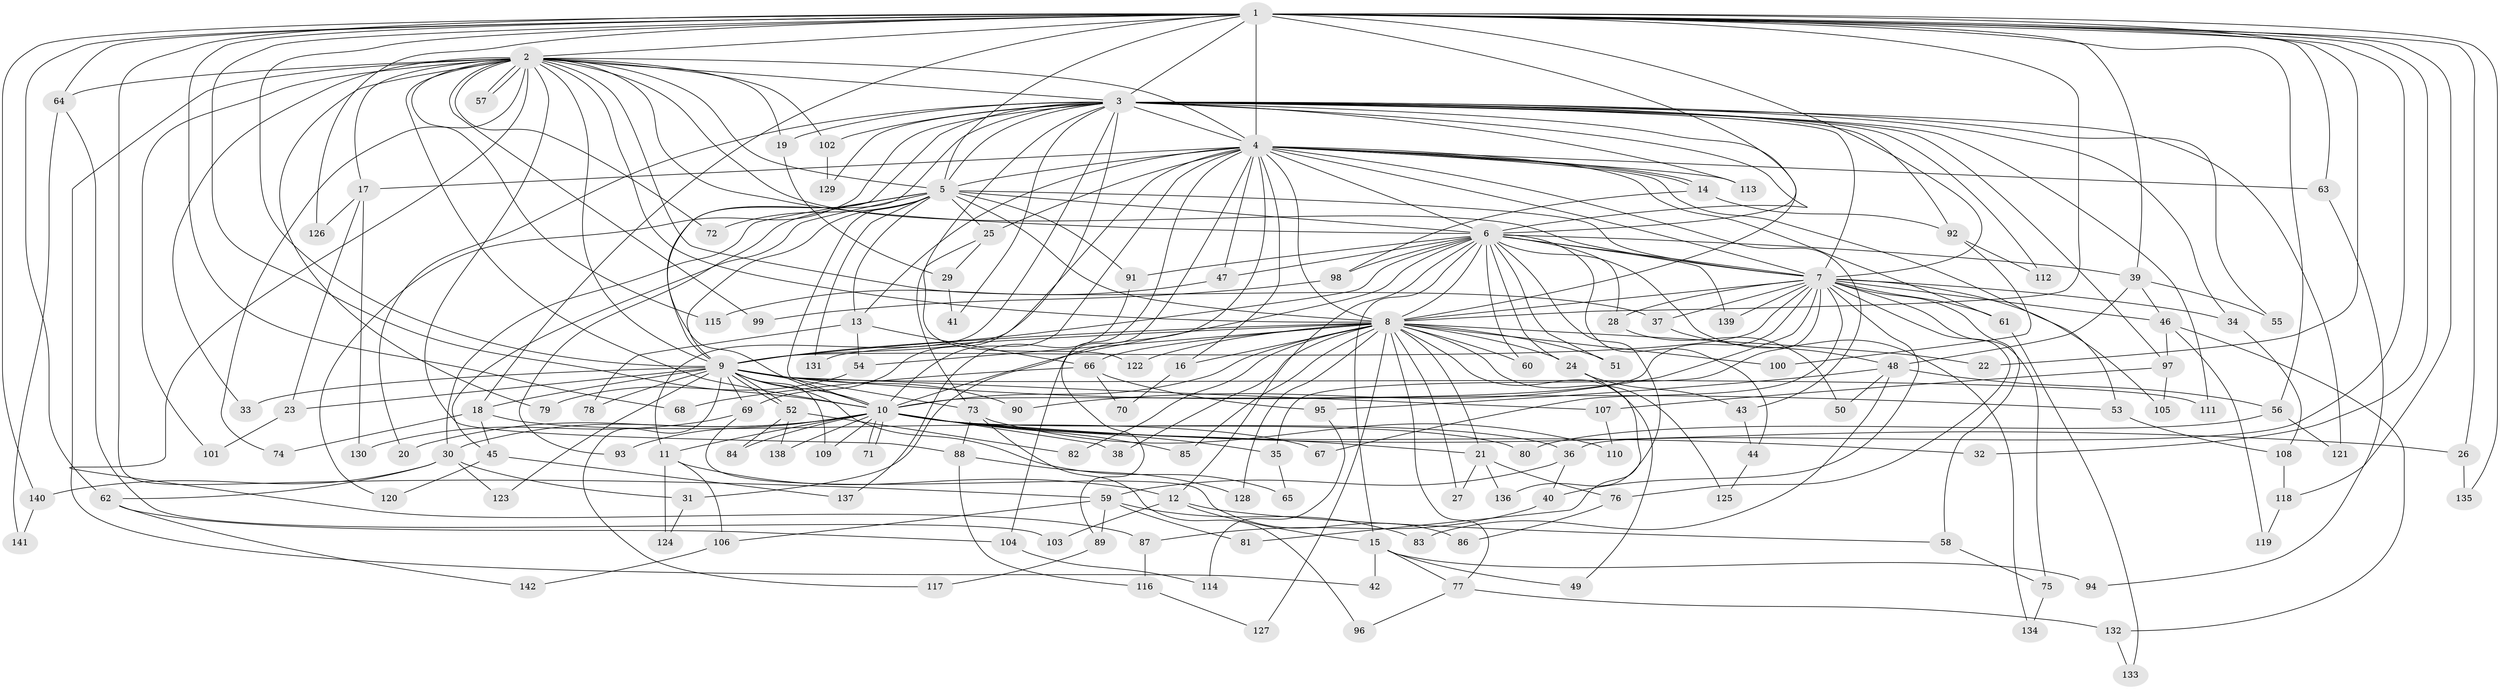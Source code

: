 // Generated by graph-tools (version 1.1) at 2025/49/03/09/25 03:49:34]
// undirected, 142 vertices, 309 edges
graph export_dot {
graph [start="1"]
  node [color=gray90,style=filled];
  1;
  2;
  3;
  4;
  5;
  6;
  7;
  8;
  9;
  10;
  11;
  12;
  13;
  14;
  15;
  16;
  17;
  18;
  19;
  20;
  21;
  22;
  23;
  24;
  25;
  26;
  27;
  28;
  29;
  30;
  31;
  32;
  33;
  34;
  35;
  36;
  37;
  38;
  39;
  40;
  41;
  42;
  43;
  44;
  45;
  46;
  47;
  48;
  49;
  50;
  51;
  52;
  53;
  54;
  55;
  56;
  57;
  58;
  59;
  60;
  61;
  62;
  63;
  64;
  65;
  66;
  67;
  68;
  69;
  70;
  71;
  72;
  73;
  74;
  75;
  76;
  77;
  78;
  79;
  80;
  81;
  82;
  83;
  84;
  85;
  86;
  87;
  88;
  89;
  90;
  91;
  92;
  93;
  94;
  95;
  96;
  97;
  98;
  99;
  100;
  101;
  102;
  103;
  104;
  105;
  106;
  107;
  108;
  109;
  110;
  111;
  112;
  113;
  114;
  115;
  116;
  117;
  118;
  119;
  120;
  121;
  122;
  123;
  124;
  125;
  126;
  127;
  128;
  129;
  130;
  131;
  132;
  133;
  134;
  135;
  136;
  137;
  138;
  139;
  140;
  141;
  142;
  1 -- 2;
  1 -- 3;
  1 -- 4;
  1 -- 5;
  1 -- 6;
  1 -- 7;
  1 -- 8;
  1 -- 9;
  1 -- 10;
  1 -- 18;
  1 -- 22;
  1 -- 26;
  1 -- 32;
  1 -- 36;
  1 -- 39;
  1 -- 56;
  1 -- 59;
  1 -- 62;
  1 -- 63;
  1 -- 64;
  1 -- 68;
  1 -- 118;
  1 -- 126;
  1 -- 135;
  1 -- 140;
  2 -- 3;
  2 -- 4;
  2 -- 5;
  2 -- 6;
  2 -- 7;
  2 -- 8;
  2 -- 9;
  2 -- 10;
  2 -- 17;
  2 -- 19;
  2 -- 33;
  2 -- 37;
  2 -- 42;
  2 -- 57;
  2 -- 57;
  2 -- 64;
  2 -- 72;
  2 -- 74;
  2 -- 79;
  2 -- 87;
  2 -- 88;
  2 -- 99;
  2 -- 101;
  2 -- 102;
  2 -- 115;
  3 -- 4;
  3 -- 5;
  3 -- 6;
  3 -- 7;
  3 -- 8;
  3 -- 9;
  3 -- 10;
  3 -- 11;
  3 -- 19;
  3 -- 20;
  3 -- 34;
  3 -- 41;
  3 -- 55;
  3 -- 69;
  3 -- 92;
  3 -- 97;
  3 -- 102;
  3 -- 111;
  3 -- 112;
  3 -- 113;
  3 -- 120;
  3 -- 121;
  3 -- 122;
  3 -- 129;
  4 -- 5;
  4 -- 6;
  4 -- 7;
  4 -- 8;
  4 -- 9;
  4 -- 10;
  4 -- 13;
  4 -- 14;
  4 -- 14;
  4 -- 16;
  4 -- 17;
  4 -- 25;
  4 -- 31;
  4 -- 43;
  4 -- 47;
  4 -- 53;
  4 -- 61;
  4 -- 63;
  4 -- 89;
  4 -- 104;
  4 -- 113;
  5 -- 6;
  5 -- 7;
  5 -- 8;
  5 -- 9;
  5 -- 10;
  5 -- 13;
  5 -- 25;
  5 -- 30;
  5 -- 45;
  5 -- 72;
  5 -- 91;
  5 -- 93;
  5 -- 131;
  6 -- 7;
  6 -- 8;
  6 -- 9;
  6 -- 10;
  6 -- 12;
  6 -- 15;
  6 -- 24;
  6 -- 28;
  6 -- 39;
  6 -- 44;
  6 -- 47;
  6 -- 51;
  6 -- 60;
  6 -- 91;
  6 -- 98;
  6 -- 134;
  6 -- 136;
  6 -- 139;
  7 -- 8;
  7 -- 9;
  7 -- 10;
  7 -- 28;
  7 -- 34;
  7 -- 35;
  7 -- 37;
  7 -- 40;
  7 -- 46;
  7 -- 58;
  7 -- 61;
  7 -- 67;
  7 -- 75;
  7 -- 76;
  7 -- 90;
  7 -- 105;
  7 -- 139;
  8 -- 9;
  8 -- 10;
  8 -- 16;
  8 -- 21;
  8 -- 22;
  8 -- 24;
  8 -- 27;
  8 -- 38;
  8 -- 49;
  8 -- 51;
  8 -- 54;
  8 -- 60;
  8 -- 66;
  8 -- 77;
  8 -- 82;
  8 -- 85;
  8 -- 100;
  8 -- 122;
  8 -- 125;
  8 -- 127;
  8 -- 128;
  8 -- 131;
  9 -- 10;
  9 -- 18;
  9 -- 23;
  9 -- 33;
  9 -- 52;
  9 -- 52;
  9 -- 53;
  9 -- 65;
  9 -- 69;
  9 -- 73;
  9 -- 78;
  9 -- 90;
  9 -- 107;
  9 -- 109;
  9 -- 111;
  9 -- 117;
  9 -- 123;
  10 -- 11;
  10 -- 20;
  10 -- 21;
  10 -- 26;
  10 -- 30;
  10 -- 32;
  10 -- 35;
  10 -- 36;
  10 -- 38;
  10 -- 71;
  10 -- 71;
  10 -- 80;
  10 -- 84;
  10 -- 85;
  10 -- 93;
  10 -- 109;
  10 -- 138;
  11 -- 12;
  11 -- 106;
  11 -- 124;
  12 -- 15;
  12 -- 58;
  12 -- 103;
  13 -- 54;
  13 -- 66;
  13 -- 78;
  14 -- 92;
  14 -- 98;
  15 -- 42;
  15 -- 49;
  15 -- 77;
  15 -- 94;
  16 -- 70;
  17 -- 23;
  17 -- 126;
  17 -- 130;
  18 -- 45;
  18 -- 67;
  18 -- 74;
  19 -- 29;
  21 -- 27;
  21 -- 76;
  21 -- 136;
  23 -- 101;
  24 -- 43;
  24 -- 81;
  25 -- 29;
  25 -- 73;
  26 -- 135;
  28 -- 50;
  29 -- 41;
  30 -- 31;
  30 -- 62;
  30 -- 123;
  30 -- 140;
  31 -- 124;
  34 -- 108;
  35 -- 65;
  36 -- 40;
  36 -- 59;
  37 -- 48;
  39 -- 46;
  39 -- 48;
  39 -- 55;
  40 -- 87;
  43 -- 44;
  44 -- 125;
  45 -- 120;
  45 -- 137;
  46 -- 97;
  46 -- 119;
  46 -- 132;
  47 -- 115;
  48 -- 50;
  48 -- 56;
  48 -- 83;
  48 -- 95;
  52 -- 82;
  52 -- 84;
  52 -- 138;
  53 -- 108;
  54 -- 79;
  56 -- 80;
  56 -- 121;
  58 -- 75;
  59 -- 81;
  59 -- 83;
  59 -- 89;
  59 -- 106;
  61 -- 133;
  62 -- 104;
  62 -- 142;
  63 -- 94;
  64 -- 103;
  64 -- 141;
  66 -- 68;
  66 -- 70;
  66 -- 95;
  69 -- 86;
  69 -- 130;
  73 -- 88;
  73 -- 96;
  73 -- 110;
  75 -- 134;
  76 -- 86;
  77 -- 96;
  77 -- 132;
  87 -- 116;
  88 -- 116;
  88 -- 128;
  89 -- 117;
  91 -- 137;
  92 -- 100;
  92 -- 112;
  95 -- 114;
  97 -- 105;
  97 -- 107;
  98 -- 99;
  102 -- 129;
  104 -- 114;
  106 -- 142;
  107 -- 110;
  108 -- 118;
  116 -- 127;
  118 -- 119;
  132 -- 133;
  140 -- 141;
}
